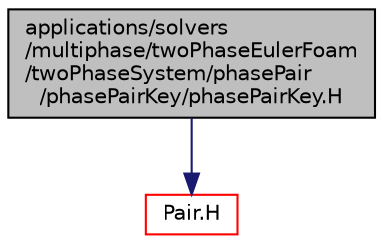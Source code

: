 digraph "applications/solvers/multiphase/twoPhaseEulerFoam/twoPhaseSystem/phasePair/phasePairKey/phasePairKey.H"
{
  bgcolor="transparent";
  edge [fontname="Helvetica",fontsize="10",labelfontname="Helvetica",labelfontsize="10"];
  node [fontname="Helvetica",fontsize="10",shape=record];
  Node1 [label="applications/solvers\l/multiphase/twoPhaseEulerFoam\l/twoPhaseSystem/phasePair\l/phasePairKey/phasePairKey.H",height=0.2,width=0.4,color="black", fillcolor="grey75", style="filled", fontcolor="black"];
  Node1 -> Node2 [color="midnightblue",fontsize="10",style="solid",fontname="Helvetica"];
  Node2 [label="Pair.H",height=0.2,width=0.4,color="red",URL="$a08909.html"];
}
